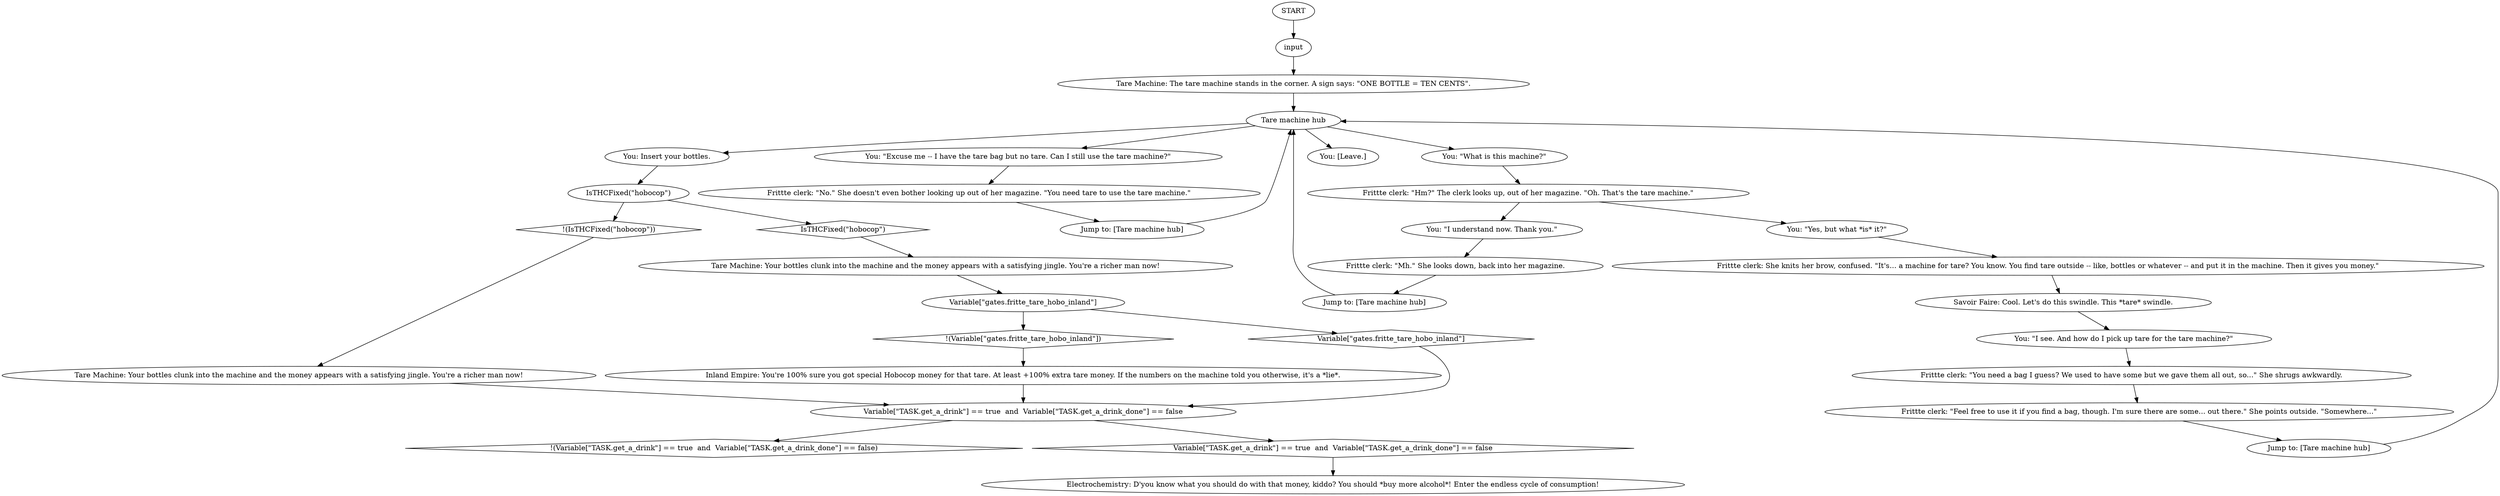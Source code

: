 # FRITTE / TARE MACHINE
# Right next to the glass-doored fridge.
# ==================================================
digraph G {
	  0 [label="START"];
	  1 [label="input"];
	  2 [label="You: \"I see. And how do I pick up tare for the tare machine?\""];
	  3 [label="Jump to: [Tare machine hub]"];
	  4 [label="Frittte clerk: \"No.\" She doesn't even bother looking up out of her magazine. \"You need tare to use the tare machine.\""];
	  5 [label="You: Insert your bottles."];
	  6 [label="Electrochemistry: D'you know what you should do with that money, kiddo? You should *buy more alcohol*! Enter the endless cycle of consumption!"];
	  7 [label="You: \"What is this machine?\""];
	  8 [label="Frittte clerk: \"You need a bag I guess? We used to have some but we gave them all out, so...\" She shrugs awkwardly."];
	  9 [label="Frittte clerk: \"Feel free to use it if you find a bag, though. I'm sure there are some... out there.\" She points outside. \"Somewhere...\""];
	  10 [label="You: [Leave.]"];
	  11 [label="Tare Machine: Your bottles clunk into the machine and the money appears with a satisfying jingle. You're a richer man now!"];
	  12 [label="Frittte clerk: \"Hm?\" The clerk looks up, out of her magazine. \"Oh. That's the tare machine.\""];
	  13 [label="Savoir Faire: Cool. Let's do this swindle. This *tare* swindle."];
	  14 [label="You: \"I understand now. Thank you.\""];
	  16 [label="Tare Machine: Your bottles clunk into the machine and the money appears with a satisfying jingle. You're a richer man now!"];
	  17 [label="Frittte clerk: She knits her brow, confused. \"It's... a machine for tare? You know. You find tare outside -- like, bottles or whatever -- and put it in the machine. Then it gives you money.\""];
	  18 [label="You: \"Yes, but what *is* it?\""];
	  19 [label="Jump to: [Tare machine hub]"];
	  20 [label="Tare machine hub"];
	  21 [label="Inland Empire: You're 100% sure you got special Hobocop money for that tare. At least +100% extra tare money. If the numbers on the machine told you otherwise, it's a *lie*."];
	  22 [label="Frittte clerk: \"Mh.\" She looks down, back into her magazine."];
	  23 [label="Tare Machine: The tare machine stands in the corner. A sign says: \"ONE BOTTLE = TEN CENTS\"."];
	  24 [label="Variable[\"TASK.get_a_drink\"] == true  and  Variable[\"TASK.get_a_drink_done\"] == false"];
	  25 [label="Variable[\"TASK.get_a_drink\"] == true  and  Variable[\"TASK.get_a_drink_done\"] == false", shape=diamond];
	  26 [label="!(Variable[\"TASK.get_a_drink\"] == true  and  Variable[\"TASK.get_a_drink_done\"] == false)", shape=diamond];
	  27 [label="Jump to: [Tare machine hub]"];
	  28 [label="You: \"Excuse me -- I have the tare bag but no tare. Can I still use the tare machine?\""];
	  29 [label="Variable[\"gates.fritte_tare_hobo_inland\"]"];
	  30 [label="Variable[\"gates.fritte_tare_hobo_inland\"]", shape=diamond];
	  31 [label="!(Variable[\"gates.fritte_tare_hobo_inland\"])", shape=diamond];
	  32 [label="IsTHCFixed(\"hobocop\")"];
	  33 [label="IsTHCFixed(\"hobocop\")", shape=diamond];
	  34 [label="!(IsTHCFixed(\"hobocop\"))", shape=diamond];
	  0 -> 1
	  1 -> 23
	  2 -> 8
	  3 -> 20
	  4 -> 19
	  5 -> 32
	  7 -> 12
	  8 -> 9
	  9 -> 27
	  11 -> 24
	  12 -> 18
	  12 -> 14
	  13 -> 2
	  14 -> 22
	  16 -> 29
	  17 -> 13
	  18 -> 17
	  19 -> 20
	  20 -> 10
	  20 -> 28
	  20 -> 5
	  20 -> 7
	  21 -> 24
	  22 -> 3
	  23 -> 20
	  24 -> 25
	  24 -> 26
	  25 -> 6
	  27 -> 20
	  28 -> 4
	  29 -> 30
	  29 -> 31
	  30 -> 24
	  31 -> 21
	  32 -> 33
	  32 -> 34
	  33 -> 16
	  34 -> 11
}

